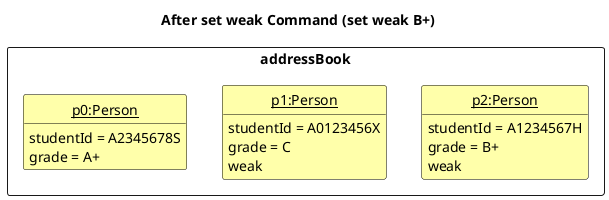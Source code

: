 @startuml
'https://plantuml.com/class-diagram

hide circle
hide methods

skinparam ClassFontColor #000000
skinparam ClassBorderColor #000000
skinparam ClassBackgroundColor #FFFFAA

title After set weak Command (set weak B+)

package addressBook <<rectangle>> {
    class State0 as "<U>p0:Person</u>" {
            studentId = A2345678S
            grade = A+
    }
    class State1 as "<u>p1:Person</u>" {
        studentId = A0123456X
        grade = C
        weak
    }
    class State2 as "<u>p2:Person</u>" {
        studentId = A1234567H
        grade = B+
        weak
    }
}

State1 -[hidden]right-> State2
@enduml